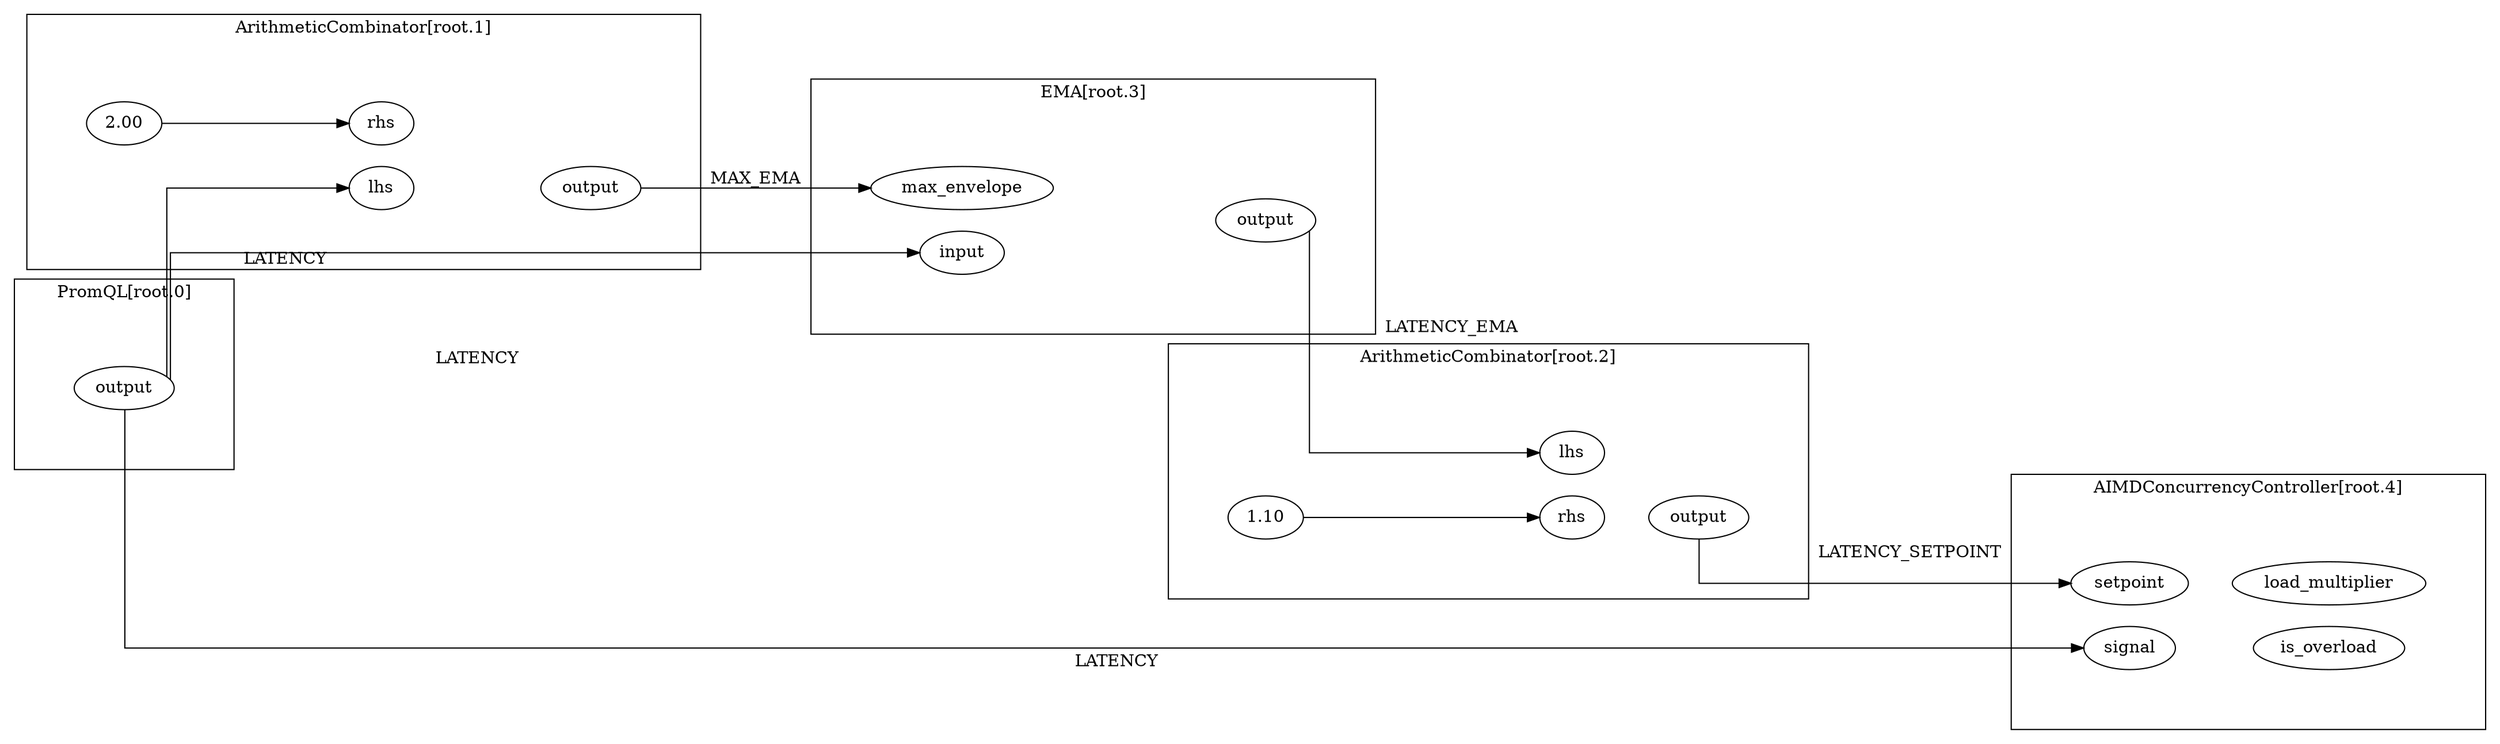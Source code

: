 digraph  {
	subgraph cluster_s17 {
		label="AIMDConcurrencyController[root.4]";margin="50.0";
		n21[label="is_overload"];
		n20[label="load_multiplier"];
		n18[label="setpoint"];
		n19[label="signal"];
		n19->n21[style="invis"];
		{rank=same; n18;n19;};
		{rank=same; n20;n21;};
		
	}
	subgraph cluster_s3 {
		label="ArithmeticCombinator[root.1]";margin="50.0";
		n5[label="2.00"];
		n6[label="lhs"];
		n7[label="output"];
		n4[label="rhs"];
		n5->n4;
		n6->n7[style="invis"];
		{rank=same; n4;n6;};
		{rank=same; n7;};
		
	}
	subgraph cluster_s8 {
		label="ArithmeticCombinator[root.2]";margin="50.0";
		n11[label="1.10"];
		n9[label="lhs"];
		n12[label="output"];
		n10[label="rhs"];
		n11->n10;
		n10->n12[style="invis"];
		{rank=same; n9;n10;};
		{rank=same; n12;};
		
	}
	subgraph cluster_s13 {
		label="EMA[root.3]";margin="50.0";
		n14[label="input"];
		n15[label="max_envelope"];
		n16[label="output"];
		n15->n16[style="invis"];
		{rank=same; n14;n15;};
		{rank=same; n16;};
		
	}
	subgraph cluster_s1 {
		label="PromQL[root.0]";margin="50.0";
		n2[label="output"];
		{rank=same; n2;};
		
	}
	rankdir="LR";splines="ortho";
	n7->n15[label="MAX_EMA"];
	n12->n18[label="LATENCY_SETPOINT"];
	n16->n9[label="LATENCY_EMA"];
	n2->n6[label="LATENCY"];
	n2->n14[label="LATENCY"];
	n2->n19[label="LATENCY"];
	
}
